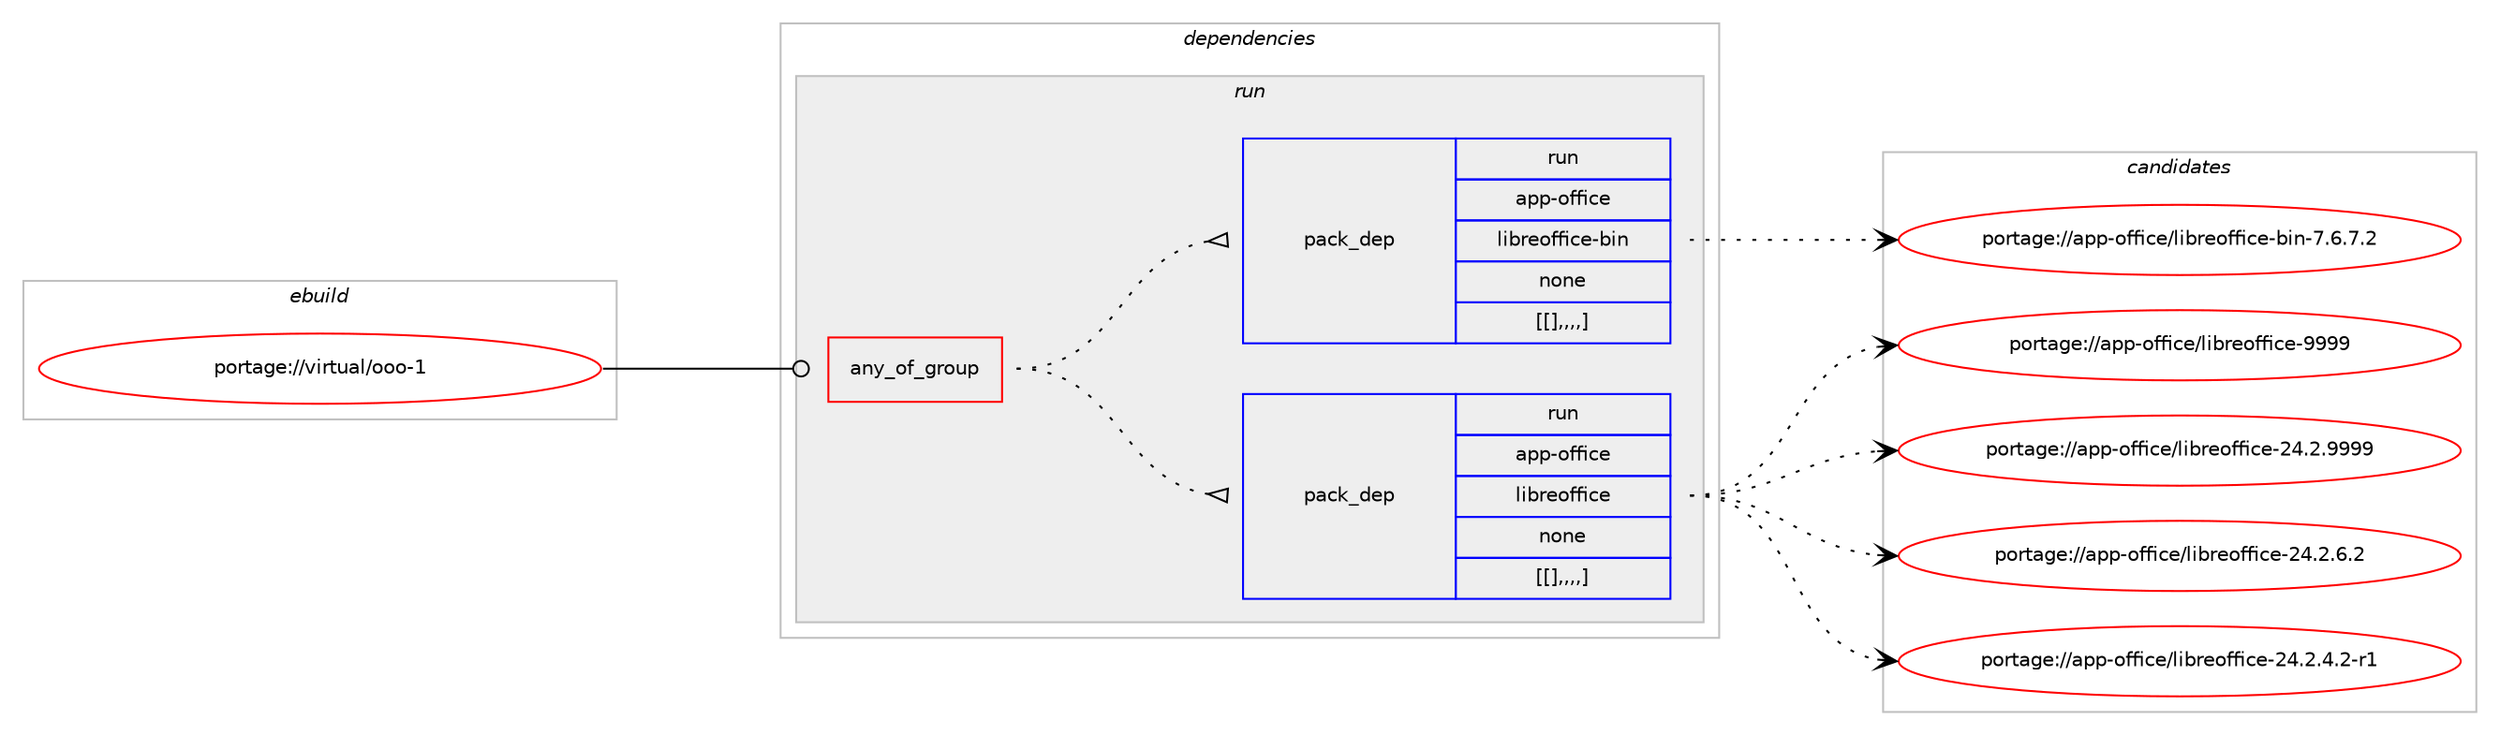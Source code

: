 digraph prolog {

# *************
# Graph options
# *************

newrank=true;
concentrate=true;
compound=true;
graph [rankdir=LR,fontname=Helvetica,fontsize=10,ranksep=1.5];#, ranksep=2.5, nodesep=0.2];
edge  [arrowhead=vee];
node  [fontname=Helvetica,fontsize=10];

# **********
# The ebuild
# **********

subgraph cluster_leftcol {
color=gray;
label=<<i>ebuild</i>>;
id [label="portage://virtual/ooo-1", color=red, width=4, href="../virtual/ooo-1.svg"];
}

# ****************
# The dependencies
# ****************

subgraph cluster_midcol {
color=gray;
label=<<i>dependencies</i>>;
subgraph cluster_compile {
fillcolor="#eeeeee";
style=filled;
label=<<i>compile</i>>;
}
subgraph cluster_compileandrun {
fillcolor="#eeeeee";
style=filled;
label=<<i>compile and run</i>>;
}
subgraph cluster_run {
fillcolor="#eeeeee";
style=filled;
label=<<i>run</i>>;
subgraph any2893 {
dependency457672 [label=<<TABLE BORDER="0" CELLBORDER="1" CELLSPACING="0" CELLPADDING="4"><TR><TD CELLPADDING="10">any_of_group</TD></TR></TABLE>>, shape=none, color=red];subgraph pack330899 {
dependency457673 [label=<<TABLE BORDER="0" CELLBORDER="1" CELLSPACING="0" CELLPADDING="4" WIDTH="220"><TR><TD ROWSPAN="6" CELLPADDING="30">pack_dep</TD></TR><TR><TD WIDTH="110">run</TD></TR><TR><TD>app-office</TD></TR><TR><TD>libreoffice</TD></TR><TR><TD>none</TD></TR><TR><TD>[[],,,,]</TD></TR></TABLE>>, shape=none, color=blue];
}
dependency457672:e -> dependency457673:w [weight=20,style="dotted",arrowhead="oinv"];
subgraph pack330900 {
dependency457674 [label=<<TABLE BORDER="0" CELLBORDER="1" CELLSPACING="0" CELLPADDING="4" WIDTH="220"><TR><TD ROWSPAN="6" CELLPADDING="30">pack_dep</TD></TR><TR><TD WIDTH="110">run</TD></TR><TR><TD>app-office</TD></TR><TR><TD>libreoffice-bin</TD></TR><TR><TD>none</TD></TR><TR><TD>[[],,,,]</TD></TR></TABLE>>, shape=none, color=blue];
}
dependency457672:e -> dependency457674:w [weight=20,style="dotted",arrowhead="oinv"];
}
id:e -> dependency457672:w [weight=20,style="solid",arrowhead="odot"];
}
}

# **************
# The candidates
# **************

subgraph cluster_choices {
rank=same;
color=gray;
label=<<i>candidates</i>>;

subgraph choice330899 {
color=black;
nodesep=1;
choice9711211245111102102105991014710810598114101111102102105991014557575757 [label="portage://app-office/libreoffice-9999", color=red, width=4,href="../app-office/libreoffice-9999.svg"];
choice97112112451111021021059910147108105981141011111021021059910145505246504657575757 [label="portage://app-office/libreoffice-24.2.9999", color=red, width=4,href="../app-office/libreoffice-24.2.9999.svg"];
choice971121124511110210210599101471081059811410111110210210599101455052465046544650 [label="portage://app-office/libreoffice-24.2.6.2", color=red, width=4,href="../app-office/libreoffice-24.2.6.2.svg"];
choice9711211245111102102105991014710810598114101111102102105991014550524650465246504511449 [label="portage://app-office/libreoffice-24.2.4.2-r1", color=red, width=4,href="../app-office/libreoffice-24.2.4.2-r1.svg"];
dependency457673:e -> choice9711211245111102102105991014710810598114101111102102105991014557575757:w [style=dotted,weight="100"];
dependency457673:e -> choice97112112451111021021059910147108105981141011111021021059910145505246504657575757:w [style=dotted,weight="100"];
dependency457673:e -> choice971121124511110210210599101471081059811410111110210210599101455052465046544650:w [style=dotted,weight="100"];
dependency457673:e -> choice9711211245111102102105991014710810598114101111102102105991014550524650465246504511449:w [style=dotted,weight="100"];
}
subgraph choice330900 {
color=black;
nodesep=1;
choice97112112451111021021059910147108105981141011111021021059910145981051104555465446554650 [label="portage://app-office/libreoffice-bin-7.6.7.2", color=red, width=4,href="../app-office/libreoffice-bin-7.6.7.2.svg"];
dependency457674:e -> choice97112112451111021021059910147108105981141011111021021059910145981051104555465446554650:w [style=dotted,weight="100"];
}
}

}
